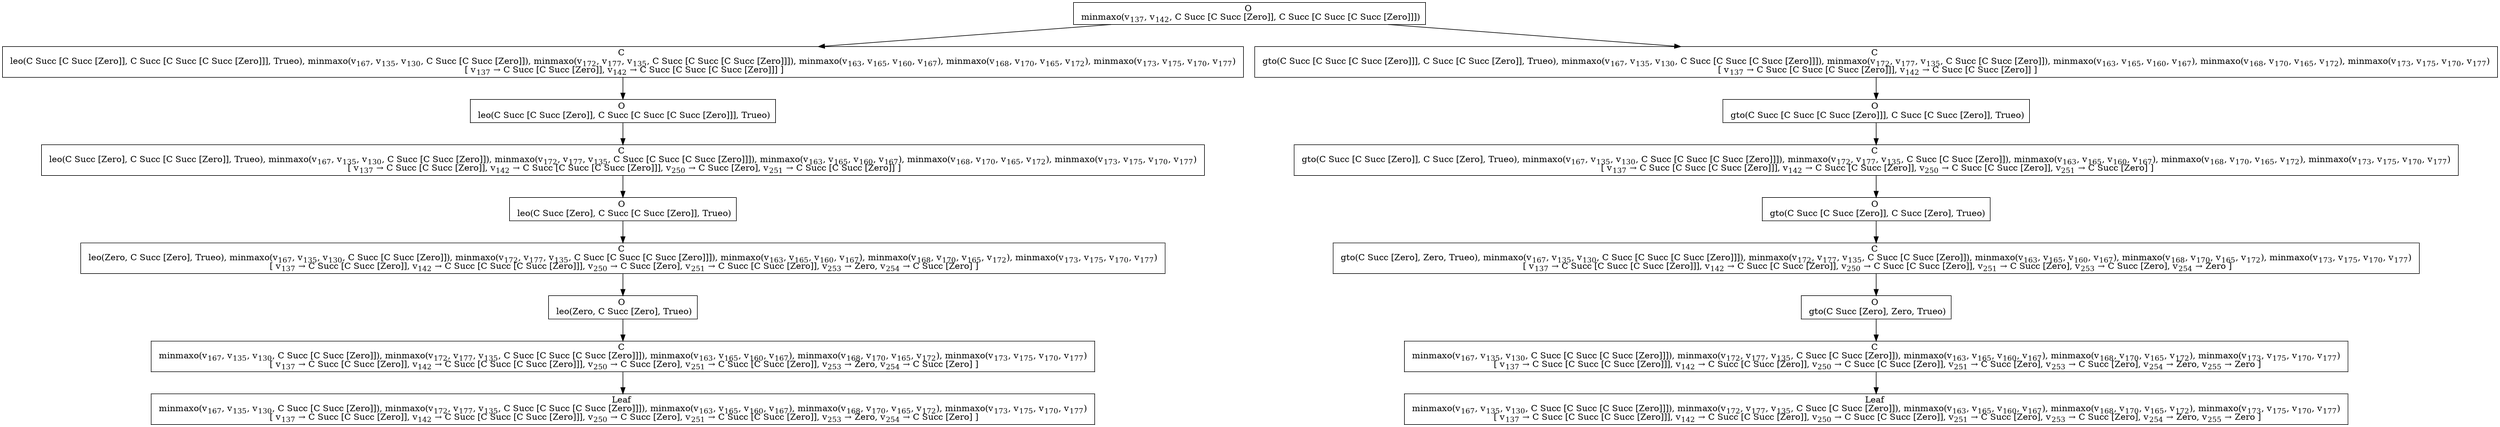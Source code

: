 digraph {
    graph [rankdir=TB
          ,bgcolor=transparent];
    node [shape=box
         ,fillcolor=white
         ,style=filled];
    0 [label=<O <BR/> minmaxo(v<SUB>137</SUB>, v<SUB>142</SUB>, C Succ [C Succ [Zero]], C Succ [C Succ [C Succ [Zero]]])>];
    1 [label=<C <BR/> leo(C Succ [C Succ [Zero]], C Succ [C Succ [C Succ [Zero]]], Trueo), minmaxo(v<SUB>167</SUB>, v<SUB>135</SUB>, v<SUB>130</SUB>, C Succ [C Succ [Zero]]), minmaxo(v<SUB>172</SUB>, v<SUB>177</SUB>, v<SUB>135</SUB>, C Succ [C Succ [C Succ [Zero]]]), minmaxo(v<SUB>163</SUB>, v<SUB>165</SUB>, v<SUB>160</SUB>, v<SUB>167</SUB>), minmaxo(v<SUB>168</SUB>, v<SUB>170</SUB>, v<SUB>165</SUB>, v<SUB>172</SUB>), minmaxo(v<SUB>173</SUB>, v<SUB>175</SUB>, v<SUB>170</SUB>, v<SUB>177</SUB>) <BR/>  [ v<SUB>137</SUB> &rarr; C Succ [C Succ [Zero]], v<SUB>142</SUB> &rarr; C Succ [C Succ [C Succ [Zero]]] ] >];
    2 [label=<C <BR/> gto(C Succ [C Succ [C Succ [Zero]]], C Succ [C Succ [Zero]], Trueo), minmaxo(v<SUB>167</SUB>, v<SUB>135</SUB>, v<SUB>130</SUB>, C Succ [C Succ [C Succ [Zero]]]), minmaxo(v<SUB>172</SUB>, v<SUB>177</SUB>, v<SUB>135</SUB>, C Succ [C Succ [Zero]]), minmaxo(v<SUB>163</SUB>, v<SUB>165</SUB>, v<SUB>160</SUB>, v<SUB>167</SUB>), minmaxo(v<SUB>168</SUB>, v<SUB>170</SUB>, v<SUB>165</SUB>, v<SUB>172</SUB>), minmaxo(v<SUB>173</SUB>, v<SUB>175</SUB>, v<SUB>170</SUB>, v<SUB>177</SUB>) <BR/>  [ v<SUB>137</SUB> &rarr; C Succ [C Succ [C Succ [Zero]]], v<SUB>142</SUB> &rarr; C Succ [C Succ [Zero]] ] >];
    3 [label=<O <BR/> leo(C Succ [C Succ [Zero]], C Succ [C Succ [C Succ [Zero]]], Trueo)>];
    4 [label=<C <BR/> leo(C Succ [Zero], C Succ [C Succ [Zero]], Trueo), minmaxo(v<SUB>167</SUB>, v<SUB>135</SUB>, v<SUB>130</SUB>, C Succ [C Succ [Zero]]), minmaxo(v<SUB>172</SUB>, v<SUB>177</SUB>, v<SUB>135</SUB>, C Succ [C Succ [C Succ [Zero]]]), minmaxo(v<SUB>163</SUB>, v<SUB>165</SUB>, v<SUB>160</SUB>, v<SUB>167</SUB>), minmaxo(v<SUB>168</SUB>, v<SUB>170</SUB>, v<SUB>165</SUB>, v<SUB>172</SUB>), minmaxo(v<SUB>173</SUB>, v<SUB>175</SUB>, v<SUB>170</SUB>, v<SUB>177</SUB>) <BR/>  [ v<SUB>137</SUB> &rarr; C Succ [C Succ [Zero]], v<SUB>142</SUB> &rarr; C Succ [C Succ [C Succ [Zero]]], v<SUB>250</SUB> &rarr; C Succ [Zero], v<SUB>251</SUB> &rarr; C Succ [C Succ [Zero]] ] >];
    5 [label=<O <BR/> leo(C Succ [Zero], C Succ [C Succ [Zero]], Trueo)>];
    6 [label=<C <BR/> leo(Zero, C Succ [Zero], Trueo), minmaxo(v<SUB>167</SUB>, v<SUB>135</SUB>, v<SUB>130</SUB>, C Succ [C Succ [Zero]]), minmaxo(v<SUB>172</SUB>, v<SUB>177</SUB>, v<SUB>135</SUB>, C Succ [C Succ [C Succ [Zero]]]), minmaxo(v<SUB>163</SUB>, v<SUB>165</SUB>, v<SUB>160</SUB>, v<SUB>167</SUB>), minmaxo(v<SUB>168</SUB>, v<SUB>170</SUB>, v<SUB>165</SUB>, v<SUB>172</SUB>), minmaxo(v<SUB>173</SUB>, v<SUB>175</SUB>, v<SUB>170</SUB>, v<SUB>177</SUB>) <BR/>  [ v<SUB>137</SUB> &rarr; C Succ [C Succ [Zero]], v<SUB>142</SUB> &rarr; C Succ [C Succ [C Succ [Zero]]], v<SUB>250</SUB> &rarr; C Succ [Zero], v<SUB>251</SUB> &rarr; C Succ [C Succ [Zero]], v<SUB>253</SUB> &rarr; Zero, v<SUB>254</SUB> &rarr; C Succ [Zero] ] >];
    7 [label=<O <BR/> leo(Zero, C Succ [Zero], Trueo)>];
    8 [label=<C <BR/> minmaxo(v<SUB>167</SUB>, v<SUB>135</SUB>, v<SUB>130</SUB>, C Succ [C Succ [Zero]]), minmaxo(v<SUB>172</SUB>, v<SUB>177</SUB>, v<SUB>135</SUB>, C Succ [C Succ [C Succ [Zero]]]), minmaxo(v<SUB>163</SUB>, v<SUB>165</SUB>, v<SUB>160</SUB>, v<SUB>167</SUB>), minmaxo(v<SUB>168</SUB>, v<SUB>170</SUB>, v<SUB>165</SUB>, v<SUB>172</SUB>), minmaxo(v<SUB>173</SUB>, v<SUB>175</SUB>, v<SUB>170</SUB>, v<SUB>177</SUB>) <BR/>  [ v<SUB>137</SUB> &rarr; C Succ [C Succ [Zero]], v<SUB>142</SUB> &rarr; C Succ [C Succ [C Succ [Zero]]], v<SUB>250</SUB> &rarr; C Succ [Zero], v<SUB>251</SUB> &rarr; C Succ [C Succ [Zero]], v<SUB>253</SUB> &rarr; Zero, v<SUB>254</SUB> &rarr; C Succ [Zero] ] >];
    9 [label=<Leaf <BR/> minmaxo(v<SUB>167</SUB>, v<SUB>135</SUB>, v<SUB>130</SUB>, C Succ [C Succ [Zero]]), minmaxo(v<SUB>172</SUB>, v<SUB>177</SUB>, v<SUB>135</SUB>, C Succ [C Succ [C Succ [Zero]]]), minmaxo(v<SUB>163</SUB>, v<SUB>165</SUB>, v<SUB>160</SUB>, v<SUB>167</SUB>), minmaxo(v<SUB>168</SUB>, v<SUB>170</SUB>, v<SUB>165</SUB>, v<SUB>172</SUB>), minmaxo(v<SUB>173</SUB>, v<SUB>175</SUB>, v<SUB>170</SUB>, v<SUB>177</SUB>) <BR/>  [ v<SUB>137</SUB> &rarr; C Succ [C Succ [Zero]], v<SUB>142</SUB> &rarr; C Succ [C Succ [C Succ [Zero]]], v<SUB>250</SUB> &rarr; C Succ [Zero], v<SUB>251</SUB> &rarr; C Succ [C Succ [Zero]], v<SUB>253</SUB> &rarr; Zero, v<SUB>254</SUB> &rarr; C Succ [Zero] ] >];
    10 [label=<O <BR/> gto(C Succ [C Succ [C Succ [Zero]]], C Succ [C Succ [Zero]], Trueo)>];
    11 [label=<C <BR/> gto(C Succ [C Succ [Zero]], C Succ [Zero], Trueo), minmaxo(v<SUB>167</SUB>, v<SUB>135</SUB>, v<SUB>130</SUB>, C Succ [C Succ [C Succ [Zero]]]), minmaxo(v<SUB>172</SUB>, v<SUB>177</SUB>, v<SUB>135</SUB>, C Succ [C Succ [Zero]]), minmaxo(v<SUB>163</SUB>, v<SUB>165</SUB>, v<SUB>160</SUB>, v<SUB>167</SUB>), minmaxo(v<SUB>168</SUB>, v<SUB>170</SUB>, v<SUB>165</SUB>, v<SUB>172</SUB>), minmaxo(v<SUB>173</SUB>, v<SUB>175</SUB>, v<SUB>170</SUB>, v<SUB>177</SUB>) <BR/>  [ v<SUB>137</SUB> &rarr; C Succ [C Succ [C Succ [Zero]]], v<SUB>142</SUB> &rarr; C Succ [C Succ [Zero]], v<SUB>250</SUB> &rarr; C Succ [C Succ [Zero]], v<SUB>251</SUB> &rarr; C Succ [Zero] ] >];
    12 [label=<O <BR/> gto(C Succ [C Succ [Zero]], C Succ [Zero], Trueo)>];
    13 [label=<C <BR/> gto(C Succ [Zero], Zero, Trueo), minmaxo(v<SUB>167</SUB>, v<SUB>135</SUB>, v<SUB>130</SUB>, C Succ [C Succ [C Succ [Zero]]]), minmaxo(v<SUB>172</SUB>, v<SUB>177</SUB>, v<SUB>135</SUB>, C Succ [C Succ [Zero]]), minmaxo(v<SUB>163</SUB>, v<SUB>165</SUB>, v<SUB>160</SUB>, v<SUB>167</SUB>), minmaxo(v<SUB>168</SUB>, v<SUB>170</SUB>, v<SUB>165</SUB>, v<SUB>172</SUB>), minmaxo(v<SUB>173</SUB>, v<SUB>175</SUB>, v<SUB>170</SUB>, v<SUB>177</SUB>) <BR/>  [ v<SUB>137</SUB> &rarr; C Succ [C Succ [C Succ [Zero]]], v<SUB>142</SUB> &rarr; C Succ [C Succ [Zero]], v<SUB>250</SUB> &rarr; C Succ [C Succ [Zero]], v<SUB>251</SUB> &rarr; C Succ [Zero], v<SUB>253</SUB> &rarr; C Succ [Zero], v<SUB>254</SUB> &rarr; Zero ] >];
    14 [label=<O <BR/> gto(C Succ [Zero], Zero, Trueo)>];
    15 [label=<C <BR/> minmaxo(v<SUB>167</SUB>, v<SUB>135</SUB>, v<SUB>130</SUB>, C Succ [C Succ [C Succ [Zero]]]), minmaxo(v<SUB>172</SUB>, v<SUB>177</SUB>, v<SUB>135</SUB>, C Succ [C Succ [Zero]]), minmaxo(v<SUB>163</SUB>, v<SUB>165</SUB>, v<SUB>160</SUB>, v<SUB>167</SUB>), minmaxo(v<SUB>168</SUB>, v<SUB>170</SUB>, v<SUB>165</SUB>, v<SUB>172</SUB>), minmaxo(v<SUB>173</SUB>, v<SUB>175</SUB>, v<SUB>170</SUB>, v<SUB>177</SUB>) <BR/>  [ v<SUB>137</SUB> &rarr; C Succ [C Succ [C Succ [Zero]]], v<SUB>142</SUB> &rarr; C Succ [C Succ [Zero]], v<SUB>250</SUB> &rarr; C Succ [C Succ [Zero]], v<SUB>251</SUB> &rarr; C Succ [Zero], v<SUB>253</SUB> &rarr; C Succ [Zero], v<SUB>254</SUB> &rarr; Zero, v<SUB>255</SUB> &rarr; Zero ] >];
    16 [label=<Leaf <BR/> minmaxo(v<SUB>167</SUB>, v<SUB>135</SUB>, v<SUB>130</SUB>, C Succ [C Succ [C Succ [Zero]]]), minmaxo(v<SUB>172</SUB>, v<SUB>177</SUB>, v<SUB>135</SUB>, C Succ [C Succ [Zero]]), minmaxo(v<SUB>163</SUB>, v<SUB>165</SUB>, v<SUB>160</SUB>, v<SUB>167</SUB>), minmaxo(v<SUB>168</SUB>, v<SUB>170</SUB>, v<SUB>165</SUB>, v<SUB>172</SUB>), minmaxo(v<SUB>173</SUB>, v<SUB>175</SUB>, v<SUB>170</SUB>, v<SUB>177</SUB>) <BR/>  [ v<SUB>137</SUB> &rarr; C Succ [C Succ [C Succ [Zero]]], v<SUB>142</SUB> &rarr; C Succ [C Succ [Zero]], v<SUB>250</SUB> &rarr; C Succ [C Succ [Zero]], v<SUB>251</SUB> &rarr; C Succ [Zero], v<SUB>253</SUB> &rarr; C Succ [Zero], v<SUB>254</SUB> &rarr; Zero, v<SUB>255</SUB> &rarr; Zero ] >];
    0 -> 1 [label=""];
    0 -> 2 [label=""];
    1 -> 3 [label=""];
    2 -> 10 [label=""];
    3 -> 4 [label=""];
    4 -> 5 [label=""];
    5 -> 6 [label=""];
    6 -> 7 [label=""];
    7 -> 8 [label=""];
    8 -> 9 [label=""];
    10 -> 11 [label=""];
    11 -> 12 [label=""];
    12 -> 13 [label=""];
    13 -> 14 [label=""];
    14 -> 15 [label=""];
    15 -> 16 [label=""];
}